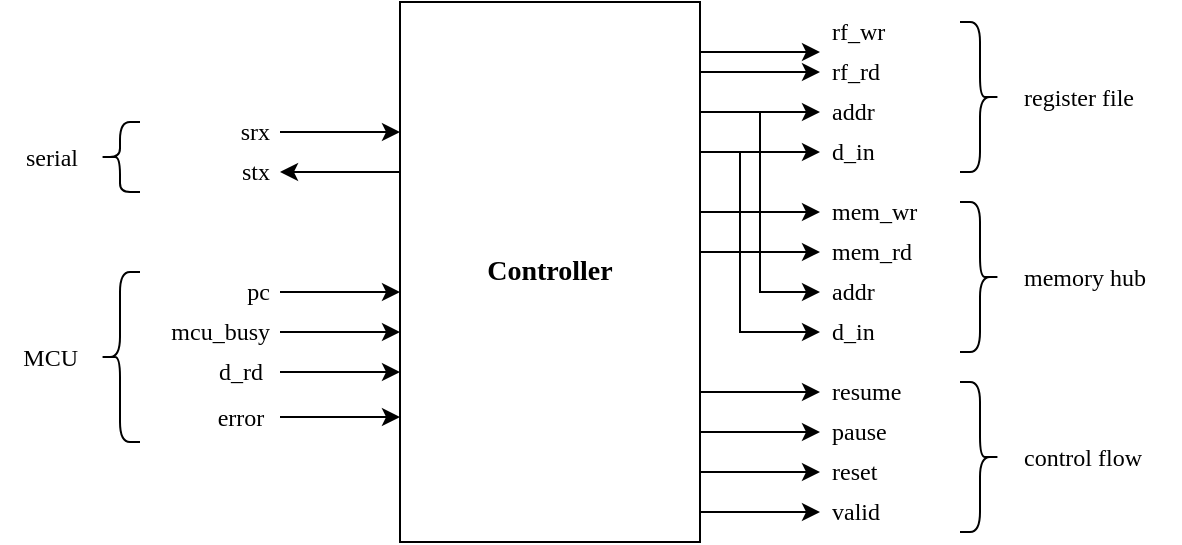 <mxfile version="13.3.9" type="device"><diagram id="r5W7-tFqKc8IquoINVen" name="Page-1"><mxGraphModel dx="1167" dy="684" grid="1" gridSize="10" guides="1" tooltips="1" connect="1" arrows="1" fold="1" page="1" pageScale="1" pageWidth="850" pageHeight="1100" math="0" shadow="0" extFonts="Times New Roman^https://fonts.googleapis.com/css?family=Times+New+Roman"><root><mxCell id="0"/><mxCell id="1" parent="0"/><mxCell id="GtkztxxsjfUBN2v54xhf-35" style="edgeStyle=orthogonalEdgeStyle;rounded=0;orthogonalLoop=1;jettySize=auto;html=1;fontFamily=Times New Roman;align=right;spacingLeft=4;spacingRight=4;FType=g;" parent="1" source="VBYOdoo2k-iGiNHccb7H-1" target="GtkztxxsjfUBN2v54xhf-16" edge="1"><mxGeometry relative="1" as="geometry"><Array as="points"><mxPoint x="480" y="115"/><mxPoint x="480" y="115"/></Array></mxGeometry></mxCell><mxCell id="GtkztxxsjfUBN2v54xhf-36" style="edgeStyle=orthogonalEdgeStyle;rounded=0;orthogonalLoop=1;jettySize=auto;html=1;fontFamily=Times New Roman;align=right;spacingLeft=4;spacingRight=4;FType=g;" parent="1" source="VBYOdoo2k-iGiNHccb7H-1" target="GtkztxxsjfUBN2v54xhf-17" edge="1"><mxGeometry relative="1" as="geometry"><Array as="points"><mxPoint x="490" y="135"/><mxPoint x="490" y="135"/></Array></mxGeometry></mxCell><mxCell id="GtkztxxsjfUBN2v54xhf-39" style="edgeStyle=orthogonalEdgeStyle;rounded=0;orthogonalLoop=1;jettySize=auto;html=1;fontFamily=Times New Roman;align=right;spacingLeft=4;spacingRight=4;startArrow=none;startFill=0;FType=g;" parent="1" source="VBYOdoo2k-iGiNHccb7H-1" target="GtkztxxsjfUBN2v54xhf-27" edge="1"><mxGeometry relative="1" as="geometry"><Array as="points"><mxPoint x="500" y="175"/><mxPoint x="500" y="175"/></Array></mxGeometry></mxCell><mxCell id="GtkztxxsjfUBN2v54xhf-40" style="edgeStyle=orthogonalEdgeStyle;rounded=0;orthogonalLoop=1;jettySize=auto;html=1;fontFamily=Times New Roman;align=right;spacingLeft=4;spacingRight=4;FType=g;" parent="1" source="VBYOdoo2k-iGiNHccb7H-1" target="GtkztxxsjfUBN2v54xhf-23" edge="1"><mxGeometry relative="1" as="geometry"><Array as="points"><mxPoint x="490" y="205"/><mxPoint x="490" y="205"/></Array></mxGeometry></mxCell><mxCell id="GtkztxxsjfUBN2v54xhf-41" style="edgeStyle=orthogonalEdgeStyle;rounded=0;orthogonalLoop=1;jettySize=auto;html=1;fontFamily=Times New Roman;align=right;spacingLeft=4;spacingRight=4;FType=g;" parent="1" source="VBYOdoo2k-iGiNHccb7H-1" target="GtkztxxsjfUBN2v54xhf-24" edge="1"><mxGeometry relative="1" as="geometry"><Array as="points"><mxPoint x="500" y="225"/><mxPoint x="500" y="225"/></Array></mxGeometry></mxCell><mxCell id="GtkztxxsjfUBN2v54xhf-43" style="edgeStyle=orthogonalEdgeStyle;rounded=0;orthogonalLoop=1;jettySize=auto;html=1;fontFamily=Times New Roman;align=right;spacingLeft=4;spacingRight=4;FType=g;" parent="1" source="VBYOdoo2k-iGiNHccb7H-1" target="GtkztxxsjfUBN2v54xhf-18" edge="1"><mxGeometry relative="1" as="geometry"><Array as="points"><mxPoint x="490" y="155"/><mxPoint x="490" y="155"/></Array></mxGeometry></mxCell><mxCell id="GtkztxxsjfUBN2v54xhf-45" style="edgeStyle=orthogonalEdgeStyle;rounded=0;orthogonalLoop=1;jettySize=auto;html=1;fontFamily=Times New Roman;align=right;spacingLeft=4;spacingRight=4;FType=g;" parent="1" source="VBYOdoo2k-iGiNHccb7H-1" target="GtkztxxsjfUBN2v54xhf-28" edge="1"><mxGeometry relative="1" as="geometry"><Array as="points"><mxPoint x="490" y="295"/><mxPoint x="490" y="295"/></Array></mxGeometry></mxCell><mxCell id="GtkztxxsjfUBN2v54xhf-46" style="edgeStyle=orthogonalEdgeStyle;rounded=0;orthogonalLoop=1;jettySize=auto;html=1;fontFamily=Times New Roman;align=right;spacingLeft=4;spacingRight=4;FType=g;" parent="1" source="VBYOdoo2k-iGiNHccb7H-1" target="GtkztxxsjfUBN2v54xhf-29" edge="1"><mxGeometry relative="1" as="geometry"><Array as="points"><mxPoint x="500" y="315"/><mxPoint x="500" y="315"/></Array></mxGeometry></mxCell><mxCell id="GtkztxxsjfUBN2v54xhf-47" style="edgeStyle=orthogonalEdgeStyle;rounded=0;orthogonalLoop=1;jettySize=auto;html=1;fontFamily=Times New Roman;align=right;spacingLeft=4;spacingRight=4;FType=g;" parent="1" source="VBYOdoo2k-iGiNHccb7H-1" target="GtkztxxsjfUBN2v54xhf-33" edge="1"><mxGeometry relative="1" as="geometry"><Array as="points"><mxPoint x="490" y="335"/><mxPoint x="490" y="335"/></Array></mxGeometry></mxCell><mxCell id="GtkztxxsjfUBN2v54xhf-48" style="edgeStyle=orthogonalEdgeStyle;rounded=0;orthogonalLoop=1;jettySize=auto;html=1;fontFamily=Times New Roman;align=right;spacingLeft=4;spacingRight=4;FType=g;" parent="1" source="VBYOdoo2k-iGiNHccb7H-1" target="GtkztxxsjfUBN2v54xhf-34" edge="1"><mxGeometry relative="1" as="geometry"><Array as="points"><mxPoint x="500" y="355"/><mxPoint x="500" y="355"/></Array></mxGeometry></mxCell><mxCell id="GtkztxxsjfUBN2v54xhf-64" style="edgeStyle=orthogonalEdgeStyle;rounded=0;sketch=0;orthogonalLoop=1;jettySize=auto;html=1;startArrow=none;startFill=0;endArrow=classic;endFill=1;fontFamily=Times New Roman;align=right;FType=g;" parent="1" target="GtkztxxsjfUBN2v54xhf-25" edge="1"><mxGeometry relative="1" as="geometry"><mxPoint x="510" y="155" as="sourcePoint"/><Array as="points"><mxPoint x="510" y="155"/><mxPoint x="510" y="245"/></Array></mxGeometry></mxCell><mxCell id="GtkztxxsjfUBN2v54xhf-66" style="edgeStyle=elbowEdgeStyle;rounded=0;sketch=0;orthogonalLoop=1;jettySize=auto;elbow=vertical;html=1;startArrow=none;startFill=0;endArrow=classic;endFill=1;fontFamily=Times New Roman;align=right;FType=g;" parent="1" source="VBYOdoo2k-iGiNHccb7H-1" target="GtkztxxsjfUBN2v54xhf-4" edge="1"><mxGeometry relative="1" as="geometry"/></mxCell><mxCell id="VBYOdoo2k-iGiNHccb7H-1" value="Controller" style="rounded=0;whiteSpace=wrap;html=1;fontFamily=Times New Roman;spacingTop=0;spacingLeft=4;spacingRight=4;fontSize=14;fontStyle=1;align=center;FType=g;" parent="1" vertex="1"><mxGeometry x="330" y="100" width="150" height="270" as="geometry"/></mxCell><mxCell id="GtkztxxsjfUBN2v54xhf-65" style="edgeStyle=elbowEdgeStyle;rounded=0;sketch=0;orthogonalLoop=1;jettySize=auto;elbow=vertical;html=1;startArrow=none;startFill=0;endArrow=classic;endFill=1;fontFamily=Times New Roman;align=right;FType=g;" parent="1" source="GtkztxxsjfUBN2v54xhf-3" target="VBYOdoo2k-iGiNHccb7H-1" edge="1"><mxGeometry relative="1" as="geometry"/></mxCell><mxCell id="GtkztxxsjfUBN2v54xhf-3" value="srx" style="text;html=1;align=right;verticalAlign=middle;resizable=0;points=[];autosize=1;fontFamily=Times New Roman;spacingLeft=4;spacingRight=4;FType=g;" parent="1" vertex="1"><mxGeometry x="230" y="155" width="40" height="20" as="geometry"/></mxCell><mxCell id="GtkztxxsjfUBN2v54xhf-4" value="stx" style="text;html=1;align=right;verticalAlign=middle;resizable=0;points=[];autosize=1;fontFamily=Times New Roman;spacingLeft=4;spacingRight=4;FType=g;" parent="1" vertex="1"><mxGeometry x="230" y="175" width="40" height="20" as="geometry"/></mxCell><mxCell id="GtkztxxsjfUBN2v54xhf-67" style="edgeStyle=elbowEdgeStyle;rounded=0;sketch=0;orthogonalLoop=1;jettySize=auto;elbow=vertical;html=1;startArrow=none;startFill=0;endArrow=classic;endFill=1;fontFamily=Times New Roman;align=right;FType=g;" parent="1" source="GtkztxxsjfUBN2v54xhf-9" target="VBYOdoo2k-iGiNHccb7H-1" edge="1"><mxGeometry relative="1" as="geometry"/></mxCell><mxCell id="GtkztxxsjfUBN2v54xhf-9" value="pc" style="text;html=1;align=right;verticalAlign=middle;resizable=0;points=[];autosize=1;fontFamily=Times New Roman;spacingLeft=4;spacingRight=4;FType=g;" parent="1" vertex="1"><mxGeometry x="230" y="235" width="40" height="20" as="geometry"/></mxCell><mxCell id="GtkztxxsjfUBN2v54xhf-68" style="edgeStyle=elbowEdgeStyle;rounded=0;sketch=0;orthogonalLoop=1;jettySize=auto;elbow=vertical;html=1;startArrow=none;startFill=0;endArrow=classic;endFill=1;fontFamily=Times New Roman;align=right;FType=g;" parent="1" source="GtkztxxsjfUBN2v54xhf-10" target="VBYOdoo2k-iGiNHccb7H-1" edge="1"><mxGeometry relative="1" as="geometry"/></mxCell><mxCell id="GtkztxxsjfUBN2v54xhf-10" value="mcu_busy" style="text;html=1;align=right;verticalAlign=middle;resizable=0;points=[];autosize=1;fontFamily=Times New Roman;spacingLeft=4;spacingRight=4;FType=g;" parent="1" vertex="1"><mxGeometry x="190" y="255" width="80" height="20" as="geometry"/></mxCell><mxCell id="GtkztxxsjfUBN2v54xhf-16" value="rf_wr" style="text;html=1;align=left;verticalAlign=middle;resizable=0;points=[];autosize=1;fontFamily=Times New Roman;spacingLeft=4;spacingRight=4;FType=g;" parent="1" vertex="1"><mxGeometry x="540" y="105" width="50" height="20" as="geometry"/></mxCell><mxCell id="GtkztxxsjfUBN2v54xhf-17" value="rf_rd" style="text;html=1;align=left;verticalAlign=middle;resizable=0;points=[];autosize=1;fontFamily=Times New Roman;spacingLeft=4;spacingRight=4;FType=g;" parent="1" vertex="1"><mxGeometry x="540" y="125" width="50" height="20" as="geometry"/></mxCell><mxCell id="GtkztxxsjfUBN2v54xhf-18" value="addr" style="text;html=1;align=left;verticalAlign=middle;resizable=0;points=[];autosize=1;fontFamily=Times New Roman;spacingLeft=4;spacingRight=4;FType=g;" parent="1" vertex="1"><mxGeometry x="540" y="145" width="50" height="20" as="geometry"/></mxCell><mxCell id="GtkztxxsjfUBN2v54xhf-23" value="mem_wr" style="text;html=1;align=left;verticalAlign=middle;resizable=0;points=[];autosize=1;fontFamily=Times New Roman;spacingLeft=4;spacingRight=4;FType=g;" parent="1" vertex="1"><mxGeometry x="540" y="195" width="70" height="20" as="geometry"/></mxCell><mxCell id="GtkztxxsjfUBN2v54xhf-24" value="mem_rd" style="text;html=1;align=left;verticalAlign=middle;resizable=0;points=[];autosize=1;fontFamily=Times New Roman;spacingLeft=4;spacingRight=4;FType=g;" parent="1" vertex="1"><mxGeometry x="540" y="215" width="70" height="20" as="geometry"/></mxCell><mxCell id="GtkztxxsjfUBN2v54xhf-25" value="addr" style="text;html=1;align=left;verticalAlign=middle;resizable=0;points=[];autosize=1;fontFamily=Times New Roman;spacingLeft=4;spacingRight=4;FType=g;" parent="1" vertex="1"><mxGeometry x="540" y="235" width="50" height="20" as="geometry"/></mxCell><mxCell id="GtkztxxsjfUBN2v54xhf-61" style="edgeStyle=orthogonalEdgeStyle;rounded=0;sketch=0;orthogonalLoop=1;jettySize=auto;html=1;startArrow=classic;startFill=1;fontFamily=Times New Roman;align=right;endArrow=none;endFill=0;FType=g;" parent="1" source="GtkztxxsjfUBN2v54xhf-26" edge="1"><mxGeometry relative="1" as="geometry"><mxPoint x="500" y="175" as="targetPoint"/><Array as="points"><mxPoint x="500" y="265"/><mxPoint x="500" y="175"/></Array></mxGeometry></mxCell><mxCell id="GtkztxxsjfUBN2v54xhf-26" value="d_in" style="text;html=1;align=left;verticalAlign=middle;resizable=0;points=[];autosize=1;fontFamily=Times New Roman;spacingLeft=4;spacingRight=4;FType=g;" parent="1" vertex="1"><mxGeometry x="540" y="255" width="50" height="20" as="geometry"/></mxCell><mxCell id="GtkztxxsjfUBN2v54xhf-27" value="d_in" style="text;html=1;align=left;verticalAlign=middle;resizable=0;points=[];autosize=1;fontFamily=Times New Roman;spacingLeft=4;spacingRight=4;FType=g;" parent="1" vertex="1"><mxGeometry x="540" y="165" width="50" height="20" as="geometry"/></mxCell><mxCell id="GtkztxxsjfUBN2v54xhf-28" value="resume" style="text;html=1;align=left;verticalAlign=middle;resizable=0;points=[];autosize=1;fontFamily=Times New Roman;spacingLeft=4;spacingRight=4;FType=g;" parent="1" vertex="1"><mxGeometry x="540" y="285" width="60" height="20" as="geometry"/></mxCell><mxCell id="GtkztxxsjfUBN2v54xhf-29" value="pause" style="text;html=1;align=left;verticalAlign=middle;resizable=0;points=[];autosize=1;fontFamily=Times New Roman;spacingLeft=4;spacingRight=4;FType=g;" parent="1" vertex="1"><mxGeometry x="540" y="305" width="50" height="20" as="geometry"/></mxCell><mxCell id="GtkztxxsjfUBN2v54xhf-33" value="reset" style="text;html=1;align=left;verticalAlign=middle;resizable=0;points=[];autosize=1;fontFamily=Times New Roman;spacingLeft=4;spacingRight=4;FType=g;" parent="1" vertex="1"><mxGeometry x="540" y="325" width="50" height="20" as="geometry"/></mxCell><mxCell id="GtkztxxsjfUBN2v54xhf-34" value="valid" style="text;html=1;align=left;verticalAlign=middle;resizable=0;points=[];autosize=1;fontFamily=Times New Roman;spacingLeft=4;spacingRight=4;FType=g;" parent="1" vertex="1"><mxGeometry x="540" y="345" width="50" height="20" as="geometry"/></mxCell><mxCell id="GtkztxxsjfUBN2v54xhf-69" style="edgeStyle=elbowEdgeStyle;rounded=0;sketch=0;orthogonalLoop=1;jettySize=auto;elbow=vertical;html=1;startArrow=none;startFill=0;endArrow=classic;endFill=1;fontFamily=Times New Roman;align=right;FType=g;" parent="1" source="GtkztxxsjfUBN2v54xhf-51" target="VBYOdoo2k-iGiNHccb7H-1" edge="1"><mxGeometry relative="1" as="geometry"/></mxCell><mxCell id="GtkztxxsjfUBN2v54xhf-51" value="d_rd" style="text;html=1;align=center;verticalAlign=middle;resizable=0;points=[];autosize=1;fontFamily=Times New Roman;FType=g;" parent="1" vertex="1"><mxGeometry x="230" y="275" width="40" height="20" as="geometry"/></mxCell><mxCell id="GtkztxxsjfUBN2v54xhf-53" value="" style="shape=curlyBracket;whiteSpace=wrap;html=1;rounded=1;fontFamily=Times New Roman;align=left;rotation=0;direction=west;FType=g;" parent="1" vertex="1"><mxGeometry x="610" y="110" width="20" height="75" as="geometry"/></mxCell><mxCell id="GtkztxxsjfUBN2v54xhf-54" value="" style="shape=curlyBracket;whiteSpace=wrap;html=1;rounded=1;fontFamily=Times New Roman;align=left;rotation=0;direction=west;size=0.5;FType=g;" parent="1" vertex="1"><mxGeometry x="610" y="200" width="20" height="75" as="geometry"/></mxCell><mxCell id="GtkztxxsjfUBN2v54xhf-55" value="" style="shape=curlyBracket;whiteSpace=wrap;html=1;rounded=1;fontFamily=Times New Roman;align=left;rotation=0;direction=west;size=0.5;FType=g;" parent="1" vertex="1"><mxGeometry x="610" y="290" width="20" height="75" as="geometry"/></mxCell><mxCell id="GtkztxxsjfUBN2v54xhf-56" value="register file" style="text;html=1;align=left;verticalAlign=middle;resizable=0;points=[];autosize=1;fontFamily=Times New Roman;FType=g;" parent="1" vertex="1"><mxGeometry x="640" y="137.5" width="70" height="20" as="geometry"/></mxCell><mxCell id="GtkztxxsjfUBN2v54xhf-57" value="memory hub" style="text;html=1;align=left;verticalAlign=middle;resizable=0;points=[];autosize=1;fontFamily=Times New Roman;FType=g;" parent="1" vertex="1"><mxGeometry x="640" y="227.5" width="80" height="20" as="geometry"/></mxCell><mxCell id="GtkztxxsjfUBN2v54xhf-59" value="control flow" style="text;html=1;align=left;verticalAlign=middle;resizable=0;points=[];autosize=1;fontFamily=Times New Roman;FType=g;" parent="1" vertex="1"><mxGeometry x="640" y="317.5" width="70" height="20" as="geometry"/></mxCell><mxCell id="GtkztxxsjfUBN2v54xhf-70" value="" style="shape=curlyBracket;whiteSpace=wrap;html=1;rounded=1;fontFamily=Times New Roman;align=left;FType=g;" parent="1" vertex="1"><mxGeometry x="180" y="160" width="20" height="35" as="geometry"/></mxCell><mxCell id="GtkztxxsjfUBN2v54xhf-71" value="" style="shape=curlyBracket;whiteSpace=wrap;html=1;rounded=1;fontFamily=Times New Roman;align=left;FType=g;" parent="1" vertex="1"><mxGeometry x="180" y="235" width="20" height="85" as="geometry"/></mxCell><mxCell id="GtkztxxsjfUBN2v54xhf-72" value="serial" style="text;html=1;align=right;verticalAlign=middle;resizable=0;points=[];autosize=1;fontFamily=Times New Roman;FType=g;" parent="1" vertex="1"><mxGeometry x="130" y="167.5" width="40" height="20" as="geometry"/></mxCell><mxCell id="GtkztxxsjfUBN2v54xhf-73" value="MCU" style="text;html=1;align=right;verticalAlign=middle;resizable=0;points=[];autosize=1;fontFamily=Times New Roman;FType=g;" parent="1" vertex="1"><mxGeometry x="130" y="267.5" width="40" height="20" as="geometry"/></mxCell><mxCell id="oeEmFD5e5-IMlrVqZ21B-19" style="edgeStyle=orthogonalEdgeStyle;rounded=0;orthogonalLoop=1;jettySize=auto;html=1;fontFamily=Tahoma;" edge="1" parent="1" source="oeEmFD5e5-IMlrVqZ21B-17" target="VBYOdoo2k-iGiNHccb7H-1"><mxGeometry relative="1" as="geometry"><Array as="points"><mxPoint x="320" y="307"/><mxPoint x="320" y="307"/></Array></mxGeometry></mxCell><mxCell id="oeEmFD5e5-IMlrVqZ21B-17" value="error" style="text;html=1;align=center;verticalAlign=middle;resizable=0;points=[];autosize=1;fontFamily=Times New Roman;FType=g;" vertex="1" parent="1"><mxGeometry x="230" y="297.5" width="40" height="20" as="geometry"/></mxCell></root></mxGraphModel></diagram></mxfile>